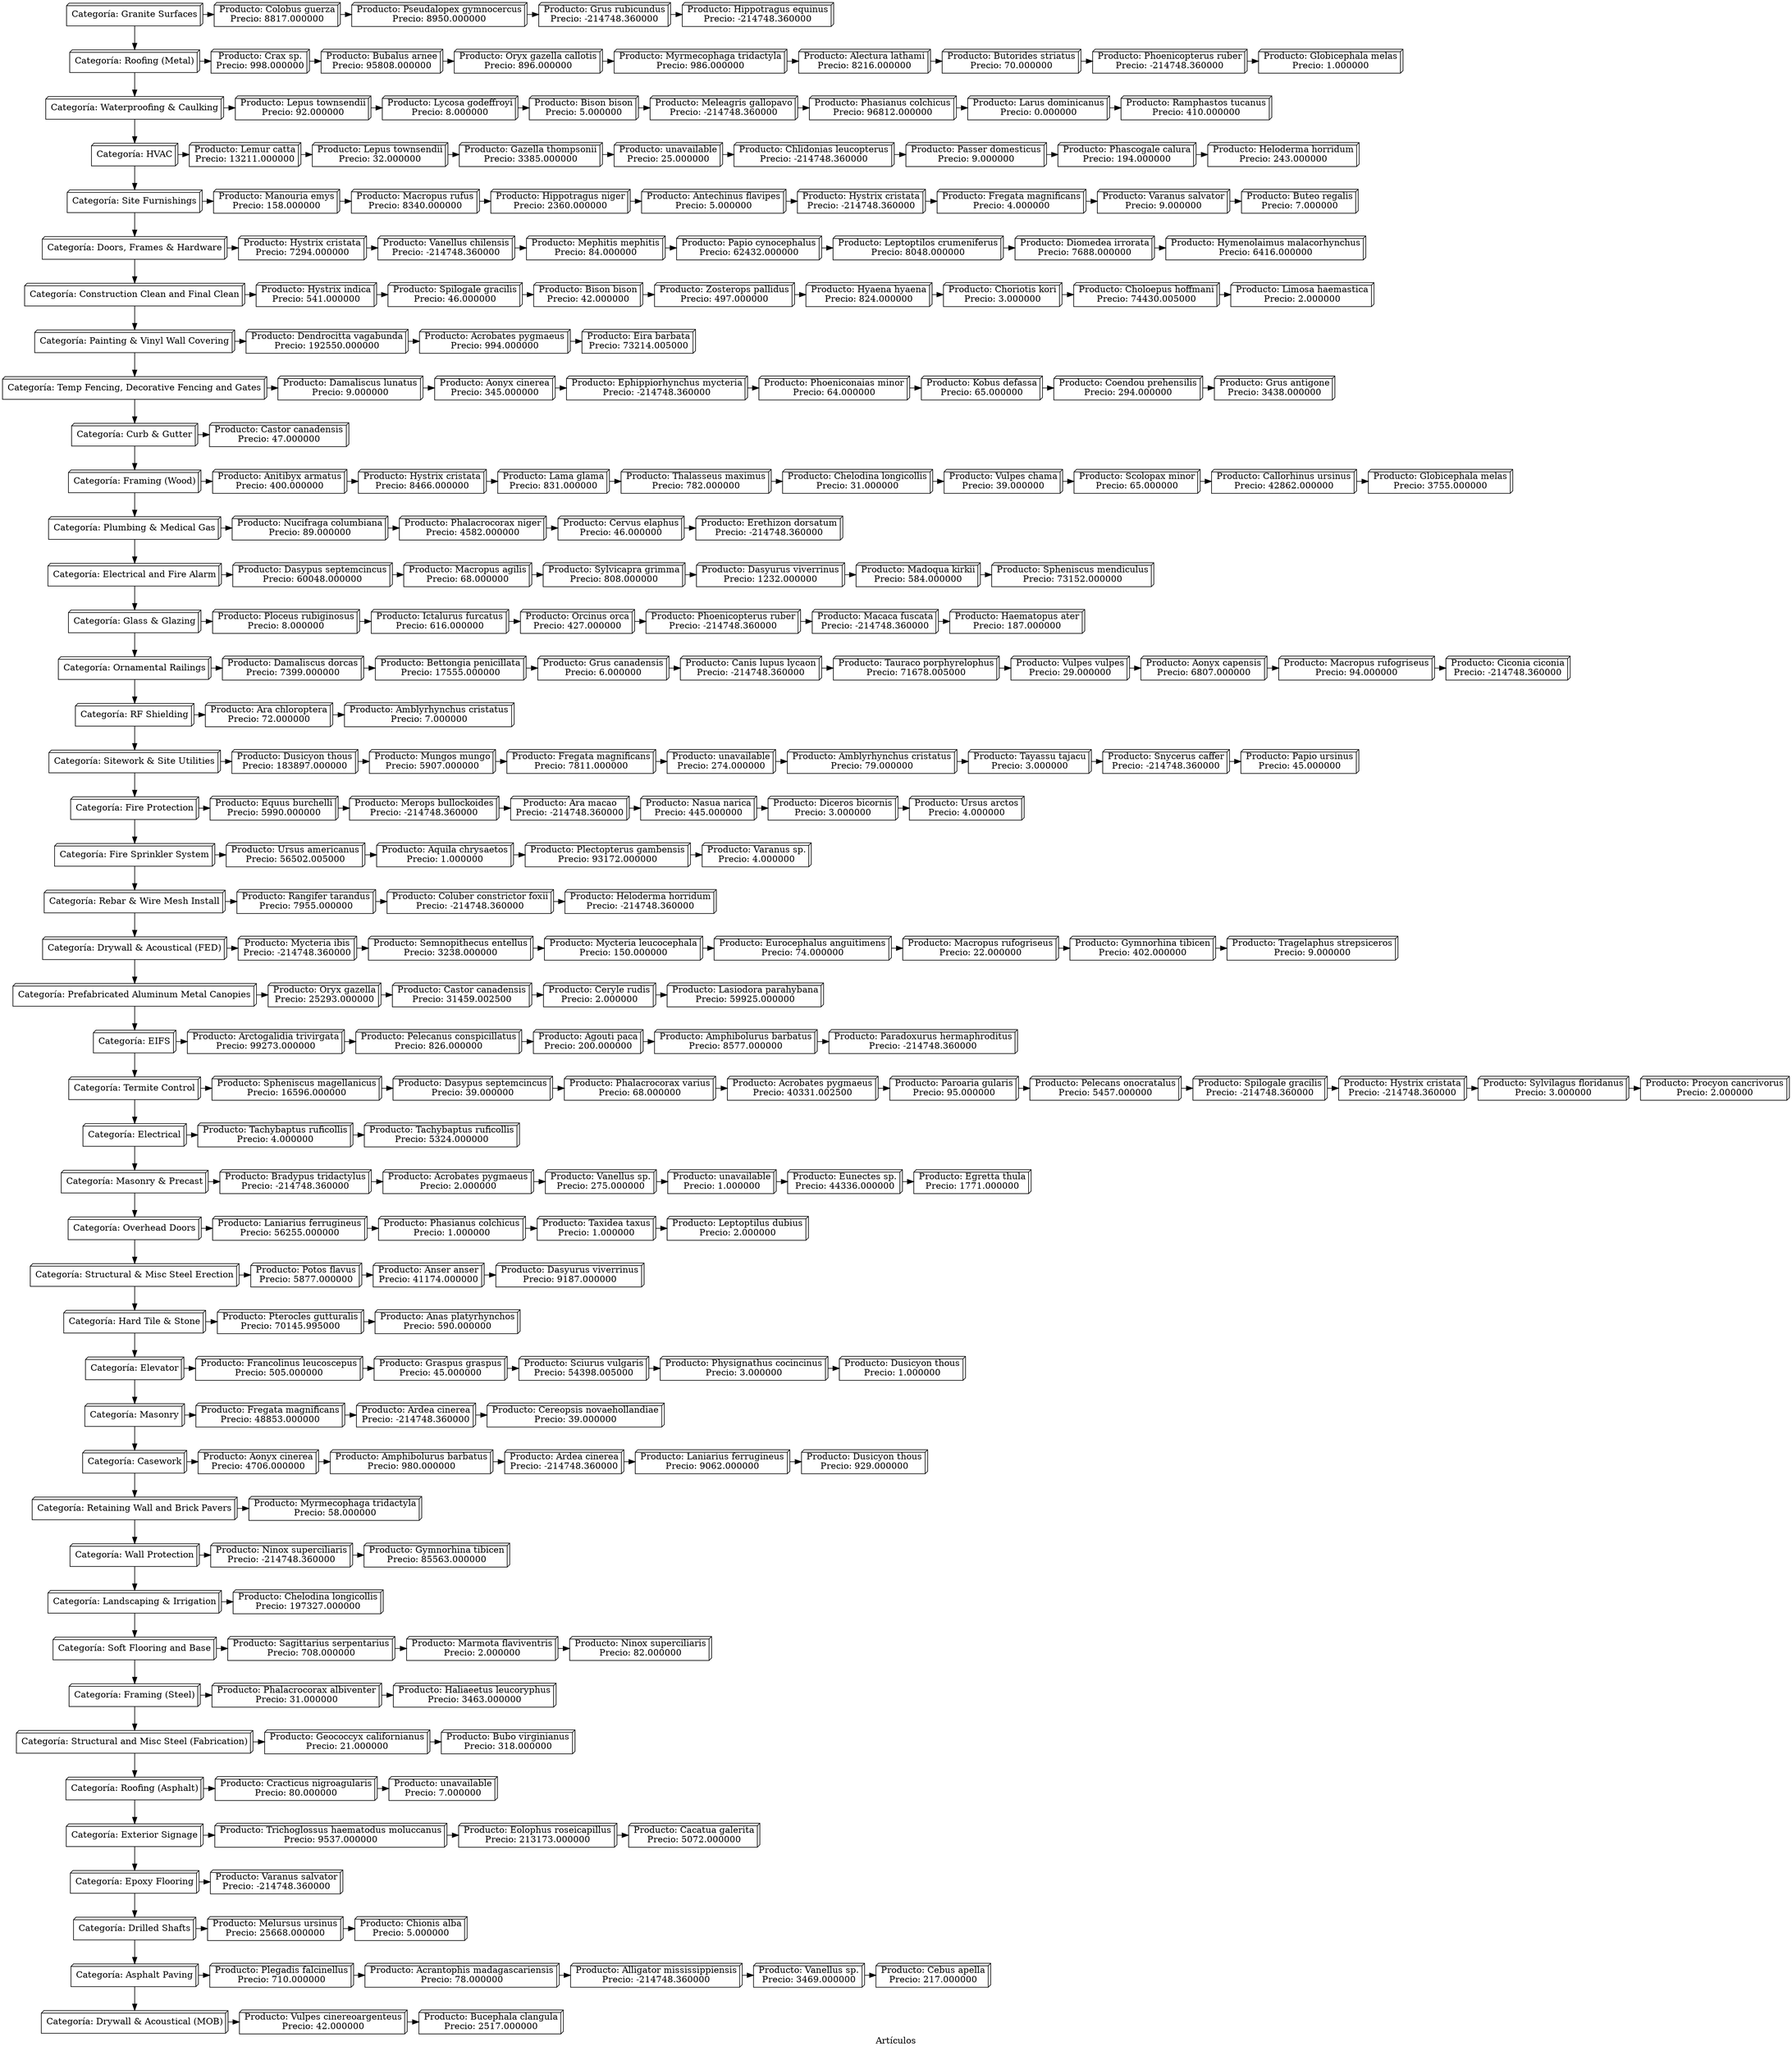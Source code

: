 digraph G{
 node[shape=box3d];
 label="Artículos";node0[label="Categoría: Granite Surfaces" group=1];
node0->node1;
nodo3f0e30e5565b48f6b877a4a27ab14a4f[label="Producto: Colobus guerza
Precio: 8817.000000"];
nodo3a42323430a04b81b510c034bc9dd8af[label="Producto: Pseudalopex gymnocercus
Precio: 8950.000000"];
nodo4dbfb03e4ee34449a765e94f4148d342[label="Producto: Grus rubicundus
Precio: -214748.360000"];
nodo6f51e0a173194fa095b3aecda417f80e[label="Producto: Hippotragus equinus
Precio: -214748.360000"];
node0->nodo3f0e30e5565b48f6b877a4a27ab14a4f;
nodo3f0e30e5565b48f6b877a4a27ab14a4f->nodo3a42323430a04b81b510c034bc9dd8af;
nodo3a42323430a04b81b510c034bc9dd8af->nodo4dbfb03e4ee34449a765e94f4148d342;
nodo4dbfb03e4ee34449a765e94f4148d342->nodo6f51e0a173194fa095b3aecda417f80e;
{rank=same; node0;nodo3f0e30e5565b48f6b877a4a27ab14a4f;nodo3a42323430a04b81b510c034bc9dd8af;nodo4dbfb03e4ee34449a765e94f4148d342;nodo6f51e0a173194fa095b3aecda417f80e;}
node1[label="Categoría: Roofing (Metal)" group=1];
node1->node2;
nodob1f8da3bc87b46bf80a62bcf8af22d35[label="Producto: Crax sp.
Precio: 998.000000"];
nodo2f591fc3c5334d92a67629fd30633510[label="Producto: Bubalus arnee
Precio: 95808.000000"];
nodobf2c0275c57c4c7e8e9e602bd71e7688[label="Producto: Oryx gazella callotis
Precio: 896.000000"];
nodof5b8f739cab74ec3ae300076ac057d2f[label="Producto: Myrmecophaga tridactyla
Precio: 986.000000"];
nodo11e1167f432044699622b846ca01cb91[label="Producto: Alectura lathami
Precio: 8216.000000"];
nodoe4862372a87e417d96eae6dea3426b34[label="Producto: Butorides striatus
Precio: 70.000000"];
nodo61a7d0834c97498ebeb6338ff3b1f96f[label="Producto: Phoenicopterus ruber
Precio: -214748.360000"];
nodo70beffb3f5a6462eb9c8189693a591c2[label="Producto: Globicephala melas
Precio: 1.000000"];
node1->nodob1f8da3bc87b46bf80a62bcf8af22d35;
nodob1f8da3bc87b46bf80a62bcf8af22d35->nodo2f591fc3c5334d92a67629fd30633510;
nodo2f591fc3c5334d92a67629fd30633510->nodobf2c0275c57c4c7e8e9e602bd71e7688;
nodobf2c0275c57c4c7e8e9e602bd71e7688->nodof5b8f739cab74ec3ae300076ac057d2f;
nodof5b8f739cab74ec3ae300076ac057d2f->nodo11e1167f432044699622b846ca01cb91;
nodo11e1167f432044699622b846ca01cb91->nodoe4862372a87e417d96eae6dea3426b34;
nodoe4862372a87e417d96eae6dea3426b34->nodo61a7d0834c97498ebeb6338ff3b1f96f;
nodo61a7d0834c97498ebeb6338ff3b1f96f->nodo70beffb3f5a6462eb9c8189693a591c2;
{rank=same; node1;nodob1f8da3bc87b46bf80a62bcf8af22d35;nodo2f591fc3c5334d92a67629fd30633510;nodobf2c0275c57c4c7e8e9e602bd71e7688;nodof5b8f739cab74ec3ae300076ac057d2f;nodo11e1167f432044699622b846ca01cb91;nodoe4862372a87e417d96eae6dea3426b34;nodo61a7d0834c97498ebeb6338ff3b1f96f;nodo70beffb3f5a6462eb9c8189693a591c2;}
node2[label="Categoría: Waterproofing & Caulking" group=1];
node2->node3;
nodoa989148c65c24a53a09c05dc5288b53d[label="Producto: Lepus townsendii
Precio: 92.000000"];
nodo6ae9461645e2498f8a40e54b678e09ce[label="Producto: Lycosa godeffroyi
Precio: 8.000000"];
nodo9cd4be8b90ac4d1e886d7b98ace99499[label="Producto: Bison bison
Precio: 5.000000"];
nodod7826d8c38f44a23aa23e213252c1ee8[label="Producto: Meleagris gallopavo
Precio: -214748.360000"];
nodob7dd6757c37d45adacb03c1fe95dbd7b[label="Producto: Phasianus colchicus
Precio: 96812.000000"];
nodoa2edb4d1b5c54fa1adf21631cce503c0[label="Producto: Larus dominicanus
Precio: 0.000000"];
nodo787ce7e7800d44cba7d72e5706012422[label="Producto: Ramphastos tucanus
Precio: 410.000000"];
node2->nodoa989148c65c24a53a09c05dc5288b53d;
nodoa989148c65c24a53a09c05dc5288b53d->nodo6ae9461645e2498f8a40e54b678e09ce;
nodo6ae9461645e2498f8a40e54b678e09ce->nodo9cd4be8b90ac4d1e886d7b98ace99499;
nodo9cd4be8b90ac4d1e886d7b98ace99499->nodod7826d8c38f44a23aa23e213252c1ee8;
nodod7826d8c38f44a23aa23e213252c1ee8->nodob7dd6757c37d45adacb03c1fe95dbd7b;
nodob7dd6757c37d45adacb03c1fe95dbd7b->nodoa2edb4d1b5c54fa1adf21631cce503c0;
nodoa2edb4d1b5c54fa1adf21631cce503c0->nodo787ce7e7800d44cba7d72e5706012422;
{rank=same; node2;nodoa989148c65c24a53a09c05dc5288b53d;nodo6ae9461645e2498f8a40e54b678e09ce;nodo9cd4be8b90ac4d1e886d7b98ace99499;nodod7826d8c38f44a23aa23e213252c1ee8;nodob7dd6757c37d45adacb03c1fe95dbd7b;nodoa2edb4d1b5c54fa1adf21631cce503c0;nodo787ce7e7800d44cba7d72e5706012422;}
node3[label="Categoría: HVAC" group=1];
node3->node4;
nodoc3d9d91bda3e4f03aa930fbec920be75[label="Producto: Lemur catta
Precio: 13211.000000"];
nodoff6d2ffd474b4977adb5ed3291448ba6[label="Producto: Lepus townsendii
Precio: 32.000000"];
nodocef2de7da4424b729cd9b0c12990d8ca[label="Producto: Gazella thompsonii
Precio: 3385.000000"];
nodo1f637d52d8c2447a8c700d8f9953e437[label="Producto: unavailable
Precio: 25.000000"];
nodo3b1be1d8774640d6b80b673a9f4cf681[label="Producto: Chlidonias leucopterus
Precio: -214748.360000"];
nodo64a56050da184f4b97f918fcc56814c8[label="Producto: Passer domesticus
Precio: 9.000000"];
nodoe3c2736874e44344a7ae625c3b58cb45[label="Producto: Phascogale calura
Precio: 194.000000"];
nodo78a36512a4054db2a3af3febb986a7fb[label="Producto: Heloderma horridum
Precio: 243.000000"];
node3->nodoc3d9d91bda3e4f03aa930fbec920be75;
nodoc3d9d91bda3e4f03aa930fbec920be75->nodoff6d2ffd474b4977adb5ed3291448ba6;
nodoff6d2ffd474b4977adb5ed3291448ba6->nodocef2de7da4424b729cd9b0c12990d8ca;
nodocef2de7da4424b729cd9b0c12990d8ca->nodo1f637d52d8c2447a8c700d8f9953e437;
nodo1f637d52d8c2447a8c700d8f9953e437->nodo3b1be1d8774640d6b80b673a9f4cf681;
nodo3b1be1d8774640d6b80b673a9f4cf681->nodo64a56050da184f4b97f918fcc56814c8;
nodo64a56050da184f4b97f918fcc56814c8->nodoe3c2736874e44344a7ae625c3b58cb45;
nodoe3c2736874e44344a7ae625c3b58cb45->nodo78a36512a4054db2a3af3febb986a7fb;
{rank=same; node3;nodoc3d9d91bda3e4f03aa930fbec920be75;nodoff6d2ffd474b4977adb5ed3291448ba6;nodocef2de7da4424b729cd9b0c12990d8ca;nodo1f637d52d8c2447a8c700d8f9953e437;nodo3b1be1d8774640d6b80b673a9f4cf681;nodo64a56050da184f4b97f918fcc56814c8;nodoe3c2736874e44344a7ae625c3b58cb45;nodo78a36512a4054db2a3af3febb986a7fb;}
node4[label="Categoría: Site Furnishings" group=1];
node4->node5;
nodoef134d34d90447e281989a6eae0bc759[label="Producto: Manouria emys
Precio: 158.000000"];
nodo2bae79d6905442e396c8135f1e546aab[label="Producto: Macropus rufus
Precio: 8340.000000"];
nodo66b7a8c94e5a4aa4acae597199abb103[label="Producto: Hippotragus niger
Precio: 2360.000000"];
nodo4c3ee4ceb89d4914b9a13fcbb51a0947[label="Producto: Antechinus flavipes
Precio: 5.000000"];
nodob118b3421ee840c6a9b828abc3281eed[label="Producto: Hystrix cristata
Precio: -214748.360000"];
nodoc865221c5d5d4e629efb9aa24a4c7030[label="Producto: Fregata magnificans
Precio: 4.000000"];
nodo403d737610694a38b75cc27eb3013ad4[label="Producto: Varanus salvator
Precio: 9.000000"];
nodo33151b1656904cba97f235f713d8006e[label="Producto: Buteo regalis
Precio: 7.000000"];
node4->nodoef134d34d90447e281989a6eae0bc759;
nodoef134d34d90447e281989a6eae0bc759->nodo2bae79d6905442e396c8135f1e546aab;
nodo2bae79d6905442e396c8135f1e546aab->nodo66b7a8c94e5a4aa4acae597199abb103;
nodo66b7a8c94e5a4aa4acae597199abb103->nodo4c3ee4ceb89d4914b9a13fcbb51a0947;
nodo4c3ee4ceb89d4914b9a13fcbb51a0947->nodob118b3421ee840c6a9b828abc3281eed;
nodob118b3421ee840c6a9b828abc3281eed->nodoc865221c5d5d4e629efb9aa24a4c7030;
nodoc865221c5d5d4e629efb9aa24a4c7030->nodo403d737610694a38b75cc27eb3013ad4;
nodo403d737610694a38b75cc27eb3013ad4->nodo33151b1656904cba97f235f713d8006e;
{rank=same; node4;nodoef134d34d90447e281989a6eae0bc759;nodo2bae79d6905442e396c8135f1e546aab;nodo66b7a8c94e5a4aa4acae597199abb103;nodo4c3ee4ceb89d4914b9a13fcbb51a0947;nodob118b3421ee840c6a9b828abc3281eed;nodoc865221c5d5d4e629efb9aa24a4c7030;nodo403d737610694a38b75cc27eb3013ad4;nodo33151b1656904cba97f235f713d8006e;}
node5[label="Categoría: Doors, Frames & Hardware" group=1];
node5->node6;
nodo730607bb59d54c7a92ec8e25ec213c74[label="Producto: Hystrix cristata
Precio: 7294.000000"];
nodocf31d78fd5024984a2f674ba8391b0e3[label="Producto: Vanellus chilensis
Precio: -214748.360000"];
nodo473b6cf88f4143509c2321f7001bcef2[label="Producto: Mephitis mephitis
Precio: 84.000000"];
nodo27427e2e1aa04506be0050913422c098[label="Producto: Papio cynocephalus
Precio: 62432.000000"];
nodo419262e571ec470699a87406db37ca5c[label="Producto: Leptoptilos crumeniferus
Precio: 8048.000000"];
nodo2d84a3d5f829457d87df8af045022196[label="Producto: Diomedea irrorata
Precio: 7688.000000"];
nodo6da728d23bdb4b1e9ec7ac74e803a4f3[label="Producto: Hymenolaimus malacorhynchus
Precio: 6416.000000"];
node5->nodo730607bb59d54c7a92ec8e25ec213c74;
nodo730607bb59d54c7a92ec8e25ec213c74->nodocf31d78fd5024984a2f674ba8391b0e3;
nodocf31d78fd5024984a2f674ba8391b0e3->nodo473b6cf88f4143509c2321f7001bcef2;
nodo473b6cf88f4143509c2321f7001bcef2->nodo27427e2e1aa04506be0050913422c098;
nodo27427e2e1aa04506be0050913422c098->nodo419262e571ec470699a87406db37ca5c;
nodo419262e571ec470699a87406db37ca5c->nodo2d84a3d5f829457d87df8af045022196;
nodo2d84a3d5f829457d87df8af045022196->nodo6da728d23bdb4b1e9ec7ac74e803a4f3;
{rank=same; node5;nodo730607bb59d54c7a92ec8e25ec213c74;nodocf31d78fd5024984a2f674ba8391b0e3;nodo473b6cf88f4143509c2321f7001bcef2;nodo27427e2e1aa04506be0050913422c098;nodo419262e571ec470699a87406db37ca5c;nodo2d84a3d5f829457d87df8af045022196;nodo6da728d23bdb4b1e9ec7ac74e803a4f3;}
node6[label="Categoría: Construction Clean and Final Clean" group=1];
node6->node7;
nodo9df9fdaafefd4509955d7c236baef73d[label="Producto: Hystrix indica
Precio: 541.000000"];
nodo979ac537b0bc4331bd2485f82cd31fec[label="Producto: Spilogale gracilis
Precio: 46.000000"];
nodo2dc278cd03874f50bfbccd7a800300e9[label="Producto: Bison bison
Precio: 42.000000"];
nodod053a75efb624c29ac05556c85d1e143[label="Producto: Zosterops pallidus
Precio: 497.000000"];
nodoee0a7422de8946539bba1c6785c63abb[label="Producto: Hyaena hyaena
Precio: 824.000000"];
nodod054a0b110fe459688b95785a4665b14[label="Producto: Choriotis kori
Precio: 3.000000"];
nodo0d74c6f18b1449529adfd52506919f31[label="Producto: Choloepus hoffmani
Precio: 74430.005000"];
nodoe40874c762024253977505eb62238c98[label="Producto: Limosa haemastica
Precio: 2.000000"];
node6->nodo9df9fdaafefd4509955d7c236baef73d;
nodo9df9fdaafefd4509955d7c236baef73d->nodo979ac537b0bc4331bd2485f82cd31fec;
nodo979ac537b0bc4331bd2485f82cd31fec->nodo2dc278cd03874f50bfbccd7a800300e9;
nodo2dc278cd03874f50bfbccd7a800300e9->nodod053a75efb624c29ac05556c85d1e143;
nodod053a75efb624c29ac05556c85d1e143->nodoee0a7422de8946539bba1c6785c63abb;
nodoee0a7422de8946539bba1c6785c63abb->nodod054a0b110fe459688b95785a4665b14;
nodod054a0b110fe459688b95785a4665b14->nodo0d74c6f18b1449529adfd52506919f31;
nodo0d74c6f18b1449529adfd52506919f31->nodoe40874c762024253977505eb62238c98;
{rank=same; node6;nodo9df9fdaafefd4509955d7c236baef73d;nodo979ac537b0bc4331bd2485f82cd31fec;nodo2dc278cd03874f50bfbccd7a800300e9;nodod053a75efb624c29ac05556c85d1e143;nodoee0a7422de8946539bba1c6785c63abb;nodod054a0b110fe459688b95785a4665b14;nodo0d74c6f18b1449529adfd52506919f31;nodoe40874c762024253977505eb62238c98;}
node7[label="Categoría: Painting & Vinyl Wall Covering" group=1];
node7->node8;
nodoe520db96bd7d4f25b1eddc27e50beb93[label="Producto: Dendrocitta vagabunda
Precio: 192550.000000"];
nodoc8a8d9b2b7e646898ea7440a59145700[label="Producto: Acrobates pygmaeus
Precio: 994.000000"];
nodo23e4c62c199e48e9bfa2508701d1af8e[label="Producto: Eira barbata
Precio: 73214.005000"];
node7->nodoe520db96bd7d4f25b1eddc27e50beb93;
nodoe520db96bd7d4f25b1eddc27e50beb93->nodoc8a8d9b2b7e646898ea7440a59145700;
nodoc8a8d9b2b7e646898ea7440a59145700->nodo23e4c62c199e48e9bfa2508701d1af8e;
{rank=same; node7;nodoe520db96bd7d4f25b1eddc27e50beb93;nodoc8a8d9b2b7e646898ea7440a59145700;nodo23e4c62c199e48e9bfa2508701d1af8e;}
node8[label="Categoría: Temp Fencing, Decorative Fencing and Gates" group=1];
node8->node9;
nodof00578455f5c4657895f9d399b51199a[label="Producto: Damaliscus lunatus
Precio: 9.000000"];
nodo963880a2eadc44c1b3fb805583f2210c[label="Producto: Aonyx cinerea
Precio: 345.000000"];
nodo21a6d2d449574071aaa1150d99a287ab[label="Producto: Ephippiorhynchus mycteria
Precio: -214748.360000"];
nodo2de92714ec5b43abad9361e7c5feb7f0[label="Producto: Phoeniconaias minor
Precio: 64.000000"];
nodo403523fe52814618814ba149971e54c1[label="Producto: Kobus defassa
Precio: 65.000000"];
nodobc633d796e104fa58e41ea2d75874ba0[label="Producto: Coendou prehensilis
Precio: 294.000000"];
nodoffcf007be7464a5ab4066d1cc99233b2[label="Producto: Grus antigone
Precio: 3438.000000"];
node8->nodof00578455f5c4657895f9d399b51199a;
nodof00578455f5c4657895f9d399b51199a->nodo963880a2eadc44c1b3fb805583f2210c;
nodo963880a2eadc44c1b3fb805583f2210c->nodo21a6d2d449574071aaa1150d99a287ab;
nodo21a6d2d449574071aaa1150d99a287ab->nodo2de92714ec5b43abad9361e7c5feb7f0;
nodo2de92714ec5b43abad9361e7c5feb7f0->nodo403523fe52814618814ba149971e54c1;
nodo403523fe52814618814ba149971e54c1->nodobc633d796e104fa58e41ea2d75874ba0;
nodobc633d796e104fa58e41ea2d75874ba0->nodoffcf007be7464a5ab4066d1cc99233b2;
{rank=same; node8;nodof00578455f5c4657895f9d399b51199a;nodo963880a2eadc44c1b3fb805583f2210c;nodo21a6d2d449574071aaa1150d99a287ab;nodo2de92714ec5b43abad9361e7c5feb7f0;nodo403523fe52814618814ba149971e54c1;nodobc633d796e104fa58e41ea2d75874ba0;nodoffcf007be7464a5ab4066d1cc99233b2;}
node9[label="Categoría: Curb & Gutter" group=1];
node9->node10;
nodo6dff5ddb5b4e4f5fbe1d17e594bfddf0[label="Producto: Castor canadensis
Precio: 47.000000"];
node9->nodo6dff5ddb5b4e4f5fbe1d17e594bfddf0;
{rank=same; node9;nodo6dff5ddb5b4e4f5fbe1d17e594bfddf0;}
node10[label="Categoría: Framing (Wood)" group=1];
node10->node11;
nodo5e0a1a6f34854d16a2ad96e63056ba3c[label="Producto: Anitibyx armatus
Precio: 400.000000"];
nodoeac9dc942aad458d813fe8e3b7b8cf98[label="Producto: Hystrix cristata
Precio: 8466.000000"];
nodo162ff91d60ec45d8abd86800672aeecf[label="Producto: Lama glama
Precio: 831.000000"];
nodof6fd1f531046420381b2630ad499e672[label="Producto: Thalasseus maximus
Precio: 782.000000"];
nodof382cbc56fee48458ef8714dcaa12110[label="Producto: Chelodina longicollis
Precio: 31.000000"];
nodo67ca2e58f2814878884b4ed1724fbc63[label="Producto: Vulpes chama
Precio: 39.000000"];
nodod888023cacc34d42925c1d3f16fe5dab[label="Producto: Scolopax minor
Precio: 65.000000"];
nodo89df9f31cad74fc495f40b1aad5eca37[label="Producto: Callorhinus ursinus
Precio: 42862.000000"];
nodo2197bd57e015474d89c56a8846f40c13[label="Producto: Globicephala melas
Precio: 3755.000000"];
node10->nodo5e0a1a6f34854d16a2ad96e63056ba3c;
nodo5e0a1a6f34854d16a2ad96e63056ba3c->nodoeac9dc942aad458d813fe8e3b7b8cf98;
nodoeac9dc942aad458d813fe8e3b7b8cf98->nodo162ff91d60ec45d8abd86800672aeecf;
nodo162ff91d60ec45d8abd86800672aeecf->nodof6fd1f531046420381b2630ad499e672;
nodof6fd1f531046420381b2630ad499e672->nodof382cbc56fee48458ef8714dcaa12110;
nodof382cbc56fee48458ef8714dcaa12110->nodo67ca2e58f2814878884b4ed1724fbc63;
nodo67ca2e58f2814878884b4ed1724fbc63->nodod888023cacc34d42925c1d3f16fe5dab;
nodod888023cacc34d42925c1d3f16fe5dab->nodo89df9f31cad74fc495f40b1aad5eca37;
nodo89df9f31cad74fc495f40b1aad5eca37->nodo2197bd57e015474d89c56a8846f40c13;
{rank=same; node10;nodo5e0a1a6f34854d16a2ad96e63056ba3c;nodoeac9dc942aad458d813fe8e3b7b8cf98;nodo162ff91d60ec45d8abd86800672aeecf;nodof6fd1f531046420381b2630ad499e672;nodof382cbc56fee48458ef8714dcaa12110;nodo67ca2e58f2814878884b4ed1724fbc63;nodod888023cacc34d42925c1d3f16fe5dab;nodo89df9f31cad74fc495f40b1aad5eca37;nodo2197bd57e015474d89c56a8846f40c13;}
node11[label="Categoría: Plumbing & Medical Gas" group=1];
node11->node12;
nodoa791da26c6a44e3e812432bcee05b471[label="Producto: Nucifraga columbiana
Precio: 89.000000"];
nodo399d1405a5e84790a98d6d21f896200d[label="Producto: Phalacrocorax niger
Precio: 4582.000000"];
nodoc766d121a4cd479c93fbe670f3145198[label="Producto: Cervus elaphus
Precio: 46.000000"];
nodod61af2c1d1e242409a2102cd4be5dad8[label="Producto: Erethizon dorsatum
Precio: -214748.360000"];
node11->nodoa791da26c6a44e3e812432bcee05b471;
nodoa791da26c6a44e3e812432bcee05b471->nodo399d1405a5e84790a98d6d21f896200d;
nodo399d1405a5e84790a98d6d21f896200d->nodoc766d121a4cd479c93fbe670f3145198;
nodoc766d121a4cd479c93fbe670f3145198->nodod61af2c1d1e242409a2102cd4be5dad8;
{rank=same; node11;nodoa791da26c6a44e3e812432bcee05b471;nodo399d1405a5e84790a98d6d21f896200d;nodoc766d121a4cd479c93fbe670f3145198;nodod61af2c1d1e242409a2102cd4be5dad8;}
node12[label="Categoría: Electrical and Fire Alarm" group=1];
node12->node13;
nodod447b818541b4d1d9d8cb2dc586152de[label="Producto: Dasypus septemcincus
Precio: 60048.000000"];
nodo58708039ce934360b4a6e06f4b84bcf1[label="Producto: Macropus agilis
Precio: 68.000000"];
nodoe2d53f0d18d34cd18a002bb931e03d00[label="Producto: Sylvicapra grimma
Precio: 808.000000"];
nodoe29a1bb5efcb4df48e27ef2e54d093d1[label="Producto: Dasyurus viverrinus
Precio: 1232.000000"];
nodof7a49b4b8a4740af8fd298c12c753113[label="Producto: Madoqua kirkii
Precio: 584.000000"];
nodoc62cca77dd114f0d80665c088d19b1af[label="Producto: Spheniscus mendiculus
Precio: 73152.000000"];
node12->nodod447b818541b4d1d9d8cb2dc586152de;
nodod447b818541b4d1d9d8cb2dc586152de->nodo58708039ce934360b4a6e06f4b84bcf1;
nodo58708039ce934360b4a6e06f4b84bcf1->nodoe2d53f0d18d34cd18a002bb931e03d00;
nodoe2d53f0d18d34cd18a002bb931e03d00->nodoe29a1bb5efcb4df48e27ef2e54d093d1;
nodoe29a1bb5efcb4df48e27ef2e54d093d1->nodof7a49b4b8a4740af8fd298c12c753113;
nodof7a49b4b8a4740af8fd298c12c753113->nodoc62cca77dd114f0d80665c088d19b1af;
{rank=same; node12;nodod447b818541b4d1d9d8cb2dc586152de;nodo58708039ce934360b4a6e06f4b84bcf1;nodoe2d53f0d18d34cd18a002bb931e03d00;nodoe29a1bb5efcb4df48e27ef2e54d093d1;nodof7a49b4b8a4740af8fd298c12c753113;nodoc62cca77dd114f0d80665c088d19b1af;}
node13[label="Categoría: Glass & Glazing" group=1];
node13->node14;
nodo112a020347d34fa1a39ebc05fe88d313[label="Producto: Ploceus rubiginosus
Precio: 8.000000"];
nodo600a2e129f91485bac7547667e44ae34[label="Producto: Ictalurus furcatus
Precio: 616.000000"];
nodoa333c630b0a44e9d969d851226035ab4[label="Producto: Orcinus orca
Precio: 427.000000"];
nodo0b97315886304dcfbbb2685cbc3a3b18[label="Producto: Phoenicopterus ruber
Precio: -214748.360000"];
nodo2178d463bc874fad9f7eab66fb9d6a98[label="Producto: Macaca fuscata
Precio: -214748.360000"];
nodo44bf3ed3096b475ebb5e333d84663eca[label="Producto: Haematopus ater
Precio: 187.000000"];
node13->nodo112a020347d34fa1a39ebc05fe88d313;
nodo112a020347d34fa1a39ebc05fe88d313->nodo600a2e129f91485bac7547667e44ae34;
nodo600a2e129f91485bac7547667e44ae34->nodoa333c630b0a44e9d969d851226035ab4;
nodoa333c630b0a44e9d969d851226035ab4->nodo0b97315886304dcfbbb2685cbc3a3b18;
nodo0b97315886304dcfbbb2685cbc3a3b18->nodo2178d463bc874fad9f7eab66fb9d6a98;
nodo2178d463bc874fad9f7eab66fb9d6a98->nodo44bf3ed3096b475ebb5e333d84663eca;
{rank=same; node13;nodo112a020347d34fa1a39ebc05fe88d313;nodo600a2e129f91485bac7547667e44ae34;nodoa333c630b0a44e9d969d851226035ab4;nodo0b97315886304dcfbbb2685cbc3a3b18;nodo2178d463bc874fad9f7eab66fb9d6a98;nodo44bf3ed3096b475ebb5e333d84663eca;}
node14[label="Categoría: Ornamental Railings" group=1];
node14->node15;
nodo4febb8a19e0f4632bbc1d6046f1a7ad8[label="Producto: Damaliscus dorcas
Precio: 7399.000000"];
nodoc3efbf8e55bd4346b13fa0b2cdea77d9[label="Producto: Bettongia penicillata
Precio: 17555.000000"];
nodoeb33a1e138c2459bb0a467514f80d328[label="Producto: Grus canadensis
Precio: 6.000000"];
nodo816b09adc5454d54a2d3199a6095fde2[label="Producto: Canis lupus lycaon
Precio: -214748.360000"];
nodo915fba049bed46ae87a73149393325db[label="Producto: Tauraco porphyrelophus
Precio: 71678.005000"];
nodo32f48b0967314fa5afae006b456a7318[label="Producto: Vulpes vulpes
Precio: 29.000000"];
nodo4694817f90cb4a8189bd235085bc1159[label="Producto: Aonyx capensis
Precio: 6807.000000"];
nodo033b62b5ece54c7dbbfc7e6fa3f3cbe2[label="Producto: Macropus rufogriseus
Precio: 94.000000"];
nodo0a217681b32540cca08addc61b9ab5ba[label="Producto: Ciconia ciconia
Precio: -214748.360000"];
node14->nodo4febb8a19e0f4632bbc1d6046f1a7ad8;
nodo4febb8a19e0f4632bbc1d6046f1a7ad8->nodoc3efbf8e55bd4346b13fa0b2cdea77d9;
nodoc3efbf8e55bd4346b13fa0b2cdea77d9->nodoeb33a1e138c2459bb0a467514f80d328;
nodoeb33a1e138c2459bb0a467514f80d328->nodo816b09adc5454d54a2d3199a6095fde2;
nodo816b09adc5454d54a2d3199a6095fde2->nodo915fba049bed46ae87a73149393325db;
nodo915fba049bed46ae87a73149393325db->nodo32f48b0967314fa5afae006b456a7318;
nodo32f48b0967314fa5afae006b456a7318->nodo4694817f90cb4a8189bd235085bc1159;
nodo4694817f90cb4a8189bd235085bc1159->nodo033b62b5ece54c7dbbfc7e6fa3f3cbe2;
nodo033b62b5ece54c7dbbfc7e6fa3f3cbe2->nodo0a217681b32540cca08addc61b9ab5ba;
{rank=same; node14;nodo4febb8a19e0f4632bbc1d6046f1a7ad8;nodoc3efbf8e55bd4346b13fa0b2cdea77d9;nodoeb33a1e138c2459bb0a467514f80d328;nodo816b09adc5454d54a2d3199a6095fde2;nodo915fba049bed46ae87a73149393325db;nodo32f48b0967314fa5afae006b456a7318;nodo4694817f90cb4a8189bd235085bc1159;nodo033b62b5ece54c7dbbfc7e6fa3f3cbe2;nodo0a217681b32540cca08addc61b9ab5ba;}
node15[label="Categoría: RF Shielding" group=1];
node15->node16;
nodoc47438c42bfb4032aeeefd7280c9f114[label="Producto: Ara chloroptera
Precio: 72.000000"];
nodo154d9f6c34834edeb0f3eea545d02a7c[label="Producto: Amblyrhynchus cristatus
Precio: 7.000000"];
node15->nodoc47438c42bfb4032aeeefd7280c9f114;
nodoc47438c42bfb4032aeeefd7280c9f114->nodo154d9f6c34834edeb0f3eea545d02a7c;
{rank=same; node15;nodoc47438c42bfb4032aeeefd7280c9f114;nodo154d9f6c34834edeb0f3eea545d02a7c;}
node16[label="Categoría: Sitework & Site Utilities" group=1];
node16->node17;
nodod9c075de23ee45ea9485e5906957b3f9[label="Producto: Dusicyon thous
Precio: 183897.000000"];
nododbc381471cef4536a0b60b82d8db2eb4[label="Producto: Mungos mungo
Precio: 5907.000000"];
nodo605b2771bfd042f9a9b93c0fe86873fe[label="Producto: Fregata magnificans
Precio: 7811.000000"];
nodo40d875bf950b48d989f0e4280cb083ea[label="Producto: unavailable
Precio: 274.000000"];
nodod75b38678035429a847cfa657b31f414[label="Producto: Amblyrhynchus cristatus
Precio: 79.000000"];
nodoe1b3f16e82bc4a6f8ac0c3d332bb1b16[label="Producto: Tayassu tajacu
Precio: 3.000000"];
nodo9d4d639e31a140d9a2da0e72a502a113[label="Producto: Snycerus caffer
Precio: -214748.360000"];
nodobbe5bdf8f6c04ae3bc0ecb31550a2800[label="Producto: Papio ursinus
Precio: 45.000000"];
node16->nodod9c075de23ee45ea9485e5906957b3f9;
nodod9c075de23ee45ea9485e5906957b3f9->nododbc381471cef4536a0b60b82d8db2eb4;
nododbc381471cef4536a0b60b82d8db2eb4->nodo605b2771bfd042f9a9b93c0fe86873fe;
nodo605b2771bfd042f9a9b93c0fe86873fe->nodo40d875bf950b48d989f0e4280cb083ea;
nodo40d875bf950b48d989f0e4280cb083ea->nodod75b38678035429a847cfa657b31f414;
nodod75b38678035429a847cfa657b31f414->nodoe1b3f16e82bc4a6f8ac0c3d332bb1b16;
nodoe1b3f16e82bc4a6f8ac0c3d332bb1b16->nodo9d4d639e31a140d9a2da0e72a502a113;
nodo9d4d639e31a140d9a2da0e72a502a113->nodobbe5bdf8f6c04ae3bc0ecb31550a2800;
{rank=same; node16;nodod9c075de23ee45ea9485e5906957b3f9;nododbc381471cef4536a0b60b82d8db2eb4;nodo605b2771bfd042f9a9b93c0fe86873fe;nodo40d875bf950b48d989f0e4280cb083ea;nodod75b38678035429a847cfa657b31f414;nodoe1b3f16e82bc4a6f8ac0c3d332bb1b16;nodo9d4d639e31a140d9a2da0e72a502a113;nodobbe5bdf8f6c04ae3bc0ecb31550a2800;}
node17[label="Categoría: Fire Protection" group=1];
node17->node18;
nodof85d2b10df3b46d2aa7cf661c1d5e63f[label="Producto: Equus burchelli
Precio: 5990.000000"];
nodoafc0e7c3eadb49fdbed28857545e66e5[label="Producto: Merops bullockoides
Precio: -214748.360000"];
nodoec5f1b24072542819b2c001d60f8b296[label="Producto: Ara macao
Precio: -214748.360000"];
nodo506368c8648546aa8bd4c99871957510[label="Producto: Nasua narica
Precio: 445.000000"];
nodo24613bf79c9c4741bd2703a1cdc589c1[label="Producto: Diceros bicornis
Precio: 3.000000"];
nodoc5350470932d4ceba4d8593743e7fc3a[label="Producto: Ursus arctos
Precio: 4.000000"];
node17->nodof85d2b10df3b46d2aa7cf661c1d5e63f;
nodof85d2b10df3b46d2aa7cf661c1d5e63f->nodoafc0e7c3eadb49fdbed28857545e66e5;
nodoafc0e7c3eadb49fdbed28857545e66e5->nodoec5f1b24072542819b2c001d60f8b296;
nodoec5f1b24072542819b2c001d60f8b296->nodo506368c8648546aa8bd4c99871957510;
nodo506368c8648546aa8bd4c99871957510->nodo24613bf79c9c4741bd2703a1cdc589c1;
nodo24613bf79c9c4741bd2703a1cdc589c1->nodoc5350470932d4ceba4d8593743e7fc3a;
{rank=same; node17;nodof85d2b10df3b46d2aa7cf661c1d5e63f;nodoafc0e7c3eadb49fdbed28857545e66e5;nodoec5f1b24072542819b2c001d60f8b296;nodo506368c8648546aa8bd4c99871957510;nodo24613bf79c9c4741bd2703a1cdc589c1;nodoc5350470932d4ceba4d8593743e7fc3a;}
node18[label="Categoría: Fire Sprinkler System" group=1];
node18->node19;
nodo7823652bc881443981da314cfc6555c5[label="Producto: Ursus americanus
Precio: 56502.005000"];
nodo1ee1fc707ed84fe78f6f032d4bf1a064[label="Producto: Aquila chrysaetos
Precio: 1.000000"];
nodo01532a9762d14130bd9ad58f7d6c7b21[label="Producto: Plectopterus gambensis
Precio: 93172.000000"];
nodo9f4821c6bb7e4a07a16aba962797171b[label="Producto: Varanus sp.
Precio: 4.000000"];
node18->nodo7823652bc881443981da314cfc6555c5;
nodo7823652bc881443981da314cfc6555c5->nodo1ee1fc707ed84fe78f6f032d4bf1a064;
nodo1ee1fc707ed84fe78f6f032d4bf1a064->nodo01532a9762d14130bd9ad58f7d6c7b21;
nodo01532a9762d14130bd9ad58f7d6c7b21->nodo9f4821c6bb7e4a07a16aba962797171b;
{rank=same; node18;nodo7823652bc881443981da314cfc6555c5;nodo1ee1fc707ed84fe78f6f032d4bf1a064;nodo01532a9762d14130bd9ad58f7d6c7b21;nodo9f4821c6bb7e4a07a16aba962797171b;}
node19[label="Categoría: Rebar & Wire Mesh Install" group=1];
node19->node20;
nodo53641a6afc6b46339fd4c9c435e7f371[label="Producto: Rangifer tarandus
Precio: 7955.000000"];
nodo0479d037a01445d8a9193c0107454426[label="Producto: Coluber constrictor foxii
Precio: -214748.360000"];
nodo6cdb762fef264714b67de3f560b86f60[label="Producto: Heloderma horridum
Precio: -214748.360000"];
node19->nodo53641a6afc6b46339fd4c9c435e7f371;
nodo53641a6afc6b46339fd4c9c435e7f371->nodo0479d037a01445d8a9193c0107454426;
nodo0479d037a01445d8a9193c0107454426->nodo6cdb762fef264714b67de3f560b86f60;
{rank=same; node19;nodo53641a6afc6b46339fd4c9c435e7f371;nodo0479d037a01445d8a9193c0107454426;nodo6cdb762fef264714b67de3f560b86f60;}
node20[label="Categoría: Drywall & Acoustical (FED)" group=1];
node20->node21;
nodoe0338c45932441be8e13b67de5de346c[label="Producto: Mycteria ibis
Precio: -214748.360000"];
nodod8d1f35ae99e431088425598f41bcf7e[label="Producto: Semnopithecus entellus
Precio: 3238.000000"];
nodo9a5465aa1cbb436bb56cedc0fbdaa476[label="Producto: Mycteria leucocephala
Precio: 150.000000"];
nodo210416b0e39842a89ee16de775910326[label="Producto: Eurocephalus anguitimens
Precio: 74.000000"];
nodob8a4ecedbe4247c4aa7c2e8bd1fb6e16[label="Producto: Macropus rufogriseus
Precio: 22.000000"];
nodo2639b8c70bc74512940a178b6bd019a7[label="Producto: Gymnorhina tibicen
Precio: 402.000000"];
nodo5e2714fe71f04aa3a8ba6fb5cd617174[label="Producto: Tragelaphus strepsiceros
Precio: 9.000000"];
node20->nodoe0338c45932441be8e13b67de5de346c;
nodoe0338c45932441be8e13b67de5de346c->nodod8d1f35ae99e431088425598f41bcf7e;
nodod8d1f35ae99e431088425598f41bcf7e->nodo9a5465aa1cbb436bb56cedc0fbdaa476;
nodo9a5465aa1cbb436bb56cedc0fbdaa476->nodo210416b0e39842a89ee16de775910326;
nodo210416b0e39842a89ee16de775910326->nodob8a4ecedbe4247c4aa7c2e8bd1fb6e16;
nodob8a4ecedbe4247c4aa7c2e8bd1fb6e16->nodo2639b8c70bc74512940a178b6bd019a7;
nodo2639b8c70bc74512940a178b6bd019a7->nodo5e2714fe71f04aa3a8ba6fb5cd617174;
{rank=same; node20;nodoe0338c45932441be8e13b67de5de346c;nodod8d1f35ae99e431088425598f41bcf7e;nodo9a5465aa1cbb436bb56cedc0fbdaa476;nodo210416b0e39842a89ee16de775910326;nodob8a4ecedbe4247c4aa7c2e8bd1fb6e16;nodo2639b8c70bc74512940a178b6bd019a7;nodo5e2714fe71f04aa3a8ba6fb5cd617174;}
node21[label="Categoría: Prefabricated Aluminum Metal Canopies" group=1];
node21->node22;
nodob961f83e80374ee7b0722eb881dba48b[label="Producto: Oryx gazella
Precio: 25293.000000"];
nodof148cd5f1a6a426a8229feaeced21111[label="Producto: Castor canadensis
Precio: 31459.002500"];
nodoaa908592b0264ac3abba80e0d2cde760[label="Producto: Ceryle rudis
Precio: 2.000000"];
nodo11ce0557a4b7420bb3d026fffa4d8a0d[label="Producto: Lasiodora parahybana
Precio: 59925.000000"];
node21->nodob961f83e80374ee7b0722eb881dba48b;
nodob961f83e80374ee7b0722eb881dba48b->nodof148cd5f1a6a426a8229feaeced21111;
nodof148cd5f1a6a426a8229feaeced21111->nodoaa908592b0264ac3abba80e0d2cde760;
nodoaa908592b0264ac3abba80e0d2cde760->nodo11ce0557a4b7420bb3d026fffa4d8a0d;
{rank=same; node21;nodob961f83e80374ee7b0722eb881dba48b;nodof148cd5f1a6a426a8229feaeced21111;nodoaa908592b0264ac3abba80e0d2cde760;nodo11ce0557a4b7420bb3d026fffa4d8a0d;}
node22[label="Categoría: EIFS" group=1];
node22->node23;
nodo72a2bd6732ca46d99dbaba2b1813b6be[label="Producto: Arctogalidia trivirgata
Precio: 99273.000000"];
nodo0a229f16fd7348f18a6867df013b28fd[label="Producto: Pelecanus conspicillatus
Precio: 826.000000"];
nodo2322a2ba59e34b44a7176d8270245283[label="Producto: Agouti paca
Precio: 200.000000"];
nodo4036fef8b09f44b188ce5f73f7dbaaf7[label="Producto: Amphibolurus barbatus
Precio: 8577.000000"];
nodo8e7917a916264b69a90061ba62e9f34c[label="Producto: Paradoxurus hermaphroditus
Precio: -214748.360000"];
node22->nodo72a2bd6732ca46d99dbaba2b1813b6be;
nodo72a2bd6732ca46d99dbaba2b1813b6be->nodo0a229f16fd7348f18a6867df013b28fd;
nodo0a229f16fd7348f18a6867df013b28fd->nodo2322a2ba59e34b44a7176d8270245283;
nodo2322a2ba59e34b44a7176d8270245283->nodo4036fef8b09f44b188ce5f73f7dbaaf7;
nodo4036fef8b09f44b188ce5f73f7dbaaf7->nodo8e7917a916264b69a90061ba62e9f34c;
{rank=same; node22;nodo72a2bd6732ca46d99dbaba2b1813b6be;nodo0a229f16fd7348f18a6867df013b28fd;nodo2322a2ba59e34b44a7176d8270245283;nodo4036fef8b09f44b188ce5f73f7dbaaf7;nodo8e7917a916264b69a90061ba62e9f34c;}
node23[label="Categoría: Termite Control" group=1];
node23->node24;
nodo24435dae858544f28d41bffc3a7780c5[label="Producto: Spheniscus magellanicus
Precio: 16596.000000"];
nodo1d41304da23e4d04bcaa0fc7a5f137cd[label="Producto: Dasypus septemcincus
Precio: 39.000000"];
nodob9db52bd8fa846549da8751154350db8[label="Producto: Phalacrocorax varius
Precio: 68.000000"];
nodof8ee5adfe5594e03bb7fbfca526565de[label="Producto: Acrobates pygmaeus
Precio: 40331.002500"];
nodo3af6b1d554c24b45b0ddc15308dcbfce[label="Producto: Paroaria gularis
Precio: 95.000000"];
nodo4382bc4457bb492f8437eb0556b89acd[label="Producto: Pelecans onocratalus
Precio: 5457.000000"];
nododf30f1bc28b046eca905a9fd9718389b[label="Producto: Spilogale gracilis
Precio: -214748.360000"];
nododd49f62d3c7847c6ba748d8817dacb19[label="Producto: Hystrix cristata
Precio: -214748.360000"];
nodoae3fddbf836949f9868428e7194eaa2a[label="Producto: Sylvilagus floridanus
Precio: 3.000000"];
nodofa354903c0274b658fae9e9bb88e4763[label="Producto: Procyon cancrivorus
Precio: 2.000000"];
node23->nodo24435dae858544f28d41bffc3a7780c5;
nodo24435dae858544f28d41bffc3a7780c5->nodo1d41304da23e4d04bcaa0fc7a5f137cd;
nodo1d41304da23e4d04bcaa0fc7a5f137cd->nodob9db52bd8fa846549da8751154350db8;
nodob9db52bd8fa846549da8751154350db8->nodof8ee5adfe5594e03bb7fbfca526565de;
nodof8ee5adfe5594e03bb7fbfca526565de->nodo3af6b1d554c24b45b0ddc15308dcbfce;
nodo3af6b1d554c24b45b0ddc15308dcbfce->nodo4382bc4457bb492f8437eb0556b89acd;
nodo4382bc4457bb492f8437eb0556b89acd->nododf30f1bc28b046eca905a9fd9718389b;
nododf30f1bc28b046eca905a9fd9718389b->nododd49f62d3c7847c6ba748d8817dacb19;
nododd49f62d3c7847c6ba748d8817dacb19->nodoae3fddbf836949f9868428e7194eaa2a;
nodoae3fddbf836949f9868428e7194eaa2a->nodofa354903c0274b658fae9e9bb88e4763;
{rank=same; node23;nodo24435dae858544f28d41bffc3a7780c5;nodo1d41304da23e4d04bcaa0fc7a5f137cd;nodob9db52bd8fa846549da8751154350db8;nodof8ee5adfe5594e03bb7fbfca526565de;nodo3af6b1d554c24b45b0ddc15308dcbfce;nodo4382bc4457bb492f8437eb0556b89acd;nododf30f1bc28b046eca905a9fd9718389b;nododd49f62d3c7847c6ba748d8817dacb19;nodoae3fddbf836949f9868428e7194eaa2a;nodofa354903c0274b658fae9e9bb88e4763;}
node24[label="Categoría: Electrical" group=1];
node24->node25;
nodo0e5364bb090142e99bf2bbb48771bb1c[label="Producto: Tachybaptus ruficollis
Precio: 4.000000"];
nodo9d62e99e408945c5ab174d6498b1f176[label="Producto: Tachybaptus ruficollis
Precio: 5324.000000"];
node24->nodo0e5364bb090142e99bf2bbb48771bb1c;
nodo0e5364bb090142e99bf2bbb48771bb1c->nodo9d62e99e408945c5ab174d6498b1f176;
{rank=same; node24;nodo0e5364bb090142e99bf2bbb48771bb1c;nodo9d62e99e408945c5ab174d6498b1f176;}
node25[label="Categoría: Masonry & Precast" group=1];
node25->node26;
nodoade8de275e8446a38445a9099eea4384[label="Producto: Bradypus tridactylus
Precio: -214748.360000"];
nodoab5be2f4a85a4742b57a182512c78a68[label="Producto: Acrobates pygmaeus
Precio: 2.000000"];
nodo9b5442d2fd984d9aadb403a561581448[label="Producto: Vanellus sp.
Precio: 275.000000"];
nodo0ed78512d77e4bd097359cad6d0f93bd[label="Producto: unavailable
Precio: 1.000000"];
nodo277023d2325f407c9a9700b231d174fe[label="Producto: Eunectes sp.
Precio: 44336.000000"];
nodo257228ed336f4edab81effb54c2330a6[label="Producto: Egretta thula
Precio: 1771.000000"];
node25->nodoade8de275e8446a38445a9099eea4384;
nodoade8de275e8446a38445a9099eea4384->nodoab5be2f4a85a4742b57a182512c78a68;
nodoab5be2f4a85a4742b57a182512c78a68->nodo9b5442d2fd984d9aadb403a561581448;
nodo9b5442d2fd984d9aadb403a561581448->nodo0ed78512d77e4bd097359cad6d0f93bd;
nodo0ed78512d77e4bd097359cad6d0f93bd->nodo277023d2325f407c9a9700b231d174fe;
nodo277023d2325f407c9a9700b231d174fe->nodo257228ed336f4edab81effb54c2330a6;
{rank=same; node25;nodoade8de275e8446a38445a9099eea4384;nodoab5be2f4a85a4742b57a182512c78a68;nodo9b5442d2fd984d9aadb403a561581448;nodo0ed78512d77e4bd097359cad6d0f93bd;nodo277023d2325f407c9a9700b231d174fe;nodo257228ed336f4edab81effb54c2330a6;}
node26[label="Categoría: Overhead Doors" group=1];
node26->node27;
nodoa2c52050b1044b04b86cffb51139a7a5[label="Producto: Laniarius ferrugineus
Precio: 56255.000000"];
nodo5955025bf3a645358c9505e3531010de[label="Producto: Phasianus colchicus
Precio: 1.000000"];
nodo7ddcc6dab6cb44bf800c185c94ccfbe6[label="Producto: Taxidea taxus
Precio: 1.000000"];
nodo1cb3c98a29eb4f879c6340aafa3e34bc[label="Producto: Leptoptilus dubius
Precio: 2.000000"];
node26->nodoa2c52050b1044b04b86cffb51139a7a5;
nodoa2c52050b1044b04b86cffb51139a7a5->nodo5955025bf3a645358c9505e3531010de;
nodo5955025bf3a645358c9505e3531010de->nodo7ddcc6dab6cb44bf800c185c94ccfbe6;
nodo7ddcc6dab6cb44bf800c185c94ccfbe6->nodo1cb3c98a29eb4f879c6340aafa3e34bc;
{rank=same; node26;nodoa2c52050b1044b04b86cffb51139a7a5;nodo5955025bf3a645358c9505e3531010de;nodo7ddcc6dab6cb44bf800c185c94ccfbe6;nodo1cb3c98a29eb4f879c6340aafa3e34bc;}
node27[label="Categoría: Structural & Misc Steel Erection" group=1];
node27->node28;
nodo02b9c3e033884383b8f9868c3dcaa854[label="Producto: Potos flavus
Precio: 5877.000000"];
nodo781f013ec1df4d17b4a3320ca2315979[label="Producto: Anser anser
Precio: 41174.000000"];
nodo5c21fc2b7cac460b9b3aefd5fe0f8f2c[label="Producto: Dasyurus viverrinus
Precio: 9187.000000"];
node27->nodo02b9c3e033884383b8f9868c3dcaa854;
nodo02b9c3e033884383b8f9868c3dcaa854->nodo781f013ec1df4d17b4a3320ca2315979;
nodo781f013ec1df4d17b4a3320ca2315979->nodo5c21fc2b7cac460b9b3aefd5fe0f8f2c;
{rank=same; node27;nodo02b9c3e033884383b8f9868c3dcaa854;nodo781f013ec1df4d17b4a3320ca2315979;nodo5c21fc2b7cac460b9b3aefd5fe0f8f2c;}
node28[label="Categoría: Hard Tile & Stone" group=1];
node28->node29;
nododa6a8b286671449c93ee2b21c8f7ee1a[label="Producto: Pterocles gutturalis
Precio: 70145.995000"];
nodo3c9e59f640004fb6aacc6fec6419af32[label="Producto: Anas platyrhynchos
Precio: 590.000000"];
node28->nododa6a8b286671449c93ee2b21c8f7ee1a;
nododa6a8b286671449c93ee2b21c8f7ee1a->nodo3c9e59f640004fb6aacc6fec6419af32;
{rank=same; node28;nododa6a8b286671449c93ee2b21c8f7ee1a;nodo3c9e59f640004fb6aacc6fec6419af32;}
node29[label="Categoría: Elevator" group=1];
node29->node30;
nodo201a9837985541eb8ad17b26a171218d[label="Producto: Francolinus leucoscepus
Precio: 505.000000"];
nodo9d5c7ea5ba4a4a6e93ddedc348c66e4d[label="Producto: Graspus graspus
Precio: 45.000000"];
nodod3e000a903924c2396363dc59c60efbe[label="Producto: Sciurus vulgaris
Precio: 54398.005000"];
nodo93f79aaeebfd4c91adba0dd3dc46fdff[label="Producto: Physignathus cocincinus
Precio: 3.000000"];
nodo102169e382614043a0e0059b9071a0ea[label="Producto: Dusicyon thous
Precio: 1.000000"];
node29->nodo201a9837985541eb8ad17b26a171218d;
nodo201a9837985541eb8ad17b26a171218d->nodo9d5c7ea5ba4a4a6e93ddedc348c66e4d;
nodo9d5c7ea5ba4a4a6e93ddedc348c66e4d->nodod3e000a903924c2396363dc59c60efbe;
nodod3e000a903924c2396363dc59c60efbe->nodo93f79aaeebfd4c91adba0dd3dc46fdff;
nodo93f79aaeebfd4c91adba0dd3dc46fdff->nodo102169e382614043a0e0059b9071a0ea;
{rank=same; node29;nodo201a9837985541eb8ad17b26a171218d;nodo9d5c7ea5ba4a4a6e93ddedc348c66e4d;nodod3e000a903924c2396363dc59c60efbe;nodo93f79aaeebfd4c91adba0dd3dc46fdff;nodo102169e382614043a0e0059b9071a0ea;}
node30[label="Categoría: Masonry" group=1];
node30->node31;
nodo83c8ffbacb1a4919b4540a6df1a87f40[label="Producto: Fregata magnificans
Precio: 48853.000000"];
nodo560a8ba4657c4551ae8d6c589f7e5136[label="Producto: Ardea cinerea
Precio: -214748.360000"];
nodo49d3c14fba754548a141686f9b8c315f[label="Producto: Cereopsis novaehollandiae
Precio: 39.000000"];
node30->nodo83c8ffbacb1a4919b4540a6df1a87f40;
nodo83c8ffbacb1a4919b4540a6df1a87f40->nodo560a8ba4657c4551ae8d6c589f7e5136;
nodo560a8ba4657c4551ae8d6c589f7e5136->nodo49d3c14fba754548a141686f9b8c315f;
{rank=same; node30;nodo83c8ffbacb1a4919b4540a6df1a87f40;nodo560a8ba4657c4551ae8d6c589f7e5136;nodo49d3c14fba754548a141686f9b8c315f;}
node31[label="Categoría: Casework" group=1];
node31->node32;
nodof44c778a99844b9aa9a0a30bcd50c695[label="Producto: Aonyx cinerea
Precio: 4706.000000"];
nodo9c91a348e62b49d48729936e3a72da60[label="Producto: Amphibolurus barbatus
Precio: 980.000000"];
nodo00486596c2ca44afb4141a04ce5adb81[label="Producto: Ardea cinerea
Precio: -214748.360000"];
nodofbd271688705423a942e3a2a391048a5[label="Producto: Laniarius ferrugineus
Precio: 9062.000000"];
nodoebf836e342d843d18a749264e5fa2de3[label="Producto: Dusicyon thous
Precio: 929.000000"];
node31->nodof44c778a99844b9aa9a0a30bcd50c695;
nodof44c778a99844b9aa9a0a30bcd50c695->nodo9c91a348e62b49d48729936e3a72da60;
nodo9c91a348e62b49d48729936e3a72da60->nodo00486596c2ca44afb4141a04ce5adb81;
nodo00486596c2ca44afb4141a04ce5adb81->nodofbd271688705423a942e3a2a391048a5;
nodofbd271688705423a942e3a2a391048a5->nodoebf836e342d843d18a749264e5fa2de3;
{rank=same; node31;nodof44c778a99844b9aa9a0a30bcd50c695;nodo9c91a348e62b49d48729936e3a72da60;nodo00486596c2ca44afb4141a04ce5adb81;nodofbd271688705423a942e3a2a391048a5;nodoebf836e342d843d18a749264e5fa2de3;}
node32[label="Categoría: Retaining Wall and Brick Pavers" group=1];
node32->node33;
nodo5cc96f135d004481a75fc08bcfcd5da4[label="Producto: Myrmecophaga tridactyla
Precio: 58.000000"];
node32->nodo5cc96f135d004481a75fc08bcfcd5da4;
{rank=same; node32;nodo5cc96f135d004481a75fc08bcfcd5da4;}
node33[label="Categoría: Wall Protection" group=1];
node33->node34;
nodoc68e38097910470c8552f6280768dc5c[label="Producto: Ninox superciliaris
Precio: -214748.360000"];
nodof39a7601b4774de1ae0c3daf45f67279[label="Producto: Gymnorhina tibicen
Precio: 85563.000000"];
node33->nodoc68e38097910470c8552f6280768dc5c;
nodoc68e38097910470c8552f6280768dc5c->nodof39a7601b4774de1ae0c3daf45f67279;
{rank=same; node33;nodoc68e38097910470c8552f6280768dc5c;nodof39a7601b4774de1ae0c3daf45f67279;}
node34[label="Categoría: Landscaping & Irrigation" group=1];
node34->node35;
nodo518474aedeef44a0b56aec66d2ff2134[label="Producto: Chelodina longicollis
Precio: 197327.000000"];
node34->nodo518474aedeef44a0b56aec66d2ff2134;
{rank=same; node34;nodo518474aedeef44a0b56aec66d2ff2134;}
node35[label="Categoría: Soft Flooring and Base" group=1];
node35->node36;
nodoe3520e35a4f44f06914500314c7a2dd1[label="Producto: Sagittarius serpentarius
Precio: 708.000000"];
nodo94b4223ae69644d5ad058ab31e7b67f0[label="Producto: Marmota flaviventris
Precio: 2.000000"];
nodo26c4706df1a54c558a40fd2c95dd7d5f[label="Producto: Ninox superciliaris
Precio: 82.000000"];
node35->nodoe3520e35a4f44f06914500314c7a2dd1;
nodoe3520e35a4f44f06914500314c7a2dd1->nodo94b4223ae69644d5ad058ab31e7b67f0;
nodo94b4223ae69644d5ad058ab31e7b67f0->nodo26c4706df1a54c558a40fd2c95dd7d5f;
{rank=same; node35;nodoe3520e35a4f44f06914500314c7a2dd1;nodo94b4223ae69644d5ad058ab31e7b67f0;nodo26c4706df1a54c558a40fd2c95dd7d5f;}
node36[label="Categoría: Framing (Steel)" group=1];
node36->node37;
nodof277ce59f9914ceb97786f4192bb4b85[label="Producto: Phalacrocorax albiventer
Precio: 31.000000"];
nodo40a919e43efe48a593877d4641ea5a6c[label="Producto: Haliaeetus leucoryphus
Precio: 3463.000000"];
node36->nodof277ce59f9914ceb97786f4192bb4b85;
nodof277ce59f9914ceb97786f4192bb4b85->nodo40a919e43efe48a593877d4641ea5a6c;
{rank=same; node36;nodof277ce59f9914ceb97786f4192bb4b85;nodo40a919e43efe48a593877d4641ea5a6c;}
node37[label="Categoría: Structural and Misc Steel (Fabrication)" group=1];
node37->node38;
nodoe103be114a5c430e95fcc1d5e53729e8[label="Producto: Geococcyx californianus
Precio: 21.000000"];
nodo8076ea8bbf674246a4cb5124f18812de[label="Producto: Bubo virginianus
Precio: 318.000000"];
node37->nodoe103be114a5c430e95fcc1d5e53729e8;
nodoe103be114a5c430e95fcc1d5e53729e8->nodo8076ea8bbf674246a4cb5124f18812de;
{rank=same; node37;nodoe103be114a5c430e95fcc1d5e53729e8;nodo8076ea8bbf674246a4cb5124f18812de;}
node38[label="Categoría: Roofing (Asphalt)" group=1];
node38->node39;
nodoc4156520f9be4641a7f789ae908f75d0[label="Producto: Cracticus nigroagularis
Precio: 80.000000"];
nodo58ba5d8c7f04431ebd0f3de91c3e6232[label="Producto: unavailable
Precio: 7.000000"];
node38->nodoc4156520f9be4641a7f789ae908f75d0;
nodoc4156520f9be4641a7f789ae908f75d0->nodo58ba5d8c7f04431ebd0f3de91c3e6232;
{rank=same; node38;nodoc4156520f9be4641a7f789ae908f75d0;nodo58ba5d8c7f04431ebd0f3de91c3e6232;}
node39[label="Categoría: Exterior Signage" group=1];
node39->node40;
nodo7b58f2819cec43feb210ca7e7c753e65[label="Producto: Trichoglossus haematodus moluccanus
Precio: 9537.000000"];
nodo45eb91c73280424e95c9a028867ab3f5[label="Producto: Eolophus roseicapillus
Precio: 213173.000000"];
nodo705d5d47325a4544ad4a410071e6f04f[label="Producto: Cacatua galerita
Precio: 5072.000000"];
node39->nodo7b58f2819cec43feb210ca7e7c753e65;
nodo7b58f2819cec43feb210ca7e7c753e65->nodo45eb91c73280424e95c9a028867ab3f5;
nodo45eb91c73280424e95c9a028867ab3f5->nodo705d5d47325a4544ad4a410071e6f04f;
{rank=same; node39;nodo7b58f2819cec43feb210ca7e7c753e65;nodo45eb91c73280424e95c9a028867ab3f5;nodo705d5d47325a4544ad4a410071e6f04f;}
node40[label="Categoría: Epoxy Flooring" group=1];
node40->node41;
nodo25e257d47ada40f8a4d990467a1deb07[label="Producto: Varanus salvator
Precio: -214748.360000"];
node40->nodo25e257d47ada40f8a4d990467a1deb07;
{rank=same; node40;nodo25e257d47ada40f8a4d990467a1deb07;}
node41[label="Categoría: Drilled Shafts" group=1];
node41->node42;
nodobbe4912fe64e49688934dcb96d859379[label="Producto: Melursus ursinus
Precio: 25668.000000"];
nodob5f8c33b779e4ffd8162cbc6252f80df[label="Producto: Chionis alba
Precio: 5.000000"];
node41->nodobbe4912fe64e49688934dcb96d859379;
nodobbe4912fe64e49688934dcb96d859379->nodob5f8c33b779e4ffd8162cbc6252f80df;
{rank=same; node41;nodobbe4912fe64e49688934dcb96d859379;nodob5f8c33b779e4ffd8162cbc6252f80df;}
node42[label="Categoría: Asphalt Paving" group=1];
node42->node43;
nodo09f9918250c04e148c958a0c0f05225e[label="Producto: Plegadis falcinellus
Precio: 710.000000"];
nodo3f70ae6b07f544ef862b69d942ece592[label="Producto: Acrantophis madagascariensis
Precio: 78.000000"];
nodo9c99427bc4de49b0816a845423b11686[label="Producto: Alligator mississippiensis
Precio: -214748.360000"];
nodo48924854807d4720b77923c69fdff5a6[label="Producto: Vanellus sp.
Precio: 3469.000000"];
nodod605c1952c574e5889b76e6ce26ec999[label="Producto: Cebus apella
Precio: 217.000000"];
node42->nodo09f9918250c04e148c958a0c0f05225e;
nodo09f9918250c04e148c958a0c0f05225e->nodo3f70ae6b07f544ef862b69d942ece592;
nodo3f70ae6b07f544ef862b69d942ece592->nodo9c99427bc4de49b0816a845423b11686;
nodo9c99427bc4de49b0816a845423b11686->nodo48924854807d4720b77923c69fdff5a6;
nodo48924854807d4720b77923c69fdff5a6->nodod605c1952c574e5889b76e6ce26ec999;
{rank=same; node42;nodo09f9918250c04e148c958a0c0f05225e;nodo3f70ae6b07f544ef862b69d942ece592;nodo9c99427bc4de49b0816a845423b11686;nodo48924854807d4720b77923c69fdff5a6;nodod605c1952c574e5889b76e6ce26ec999;}
node43[label="Categoría: Drywall & Acoustical (MOB)" group=1];
nodo79267cf4d86c455b9981583b3cc54b7e[label="Producto: Vulpes cinereoargenteus
Precio: 42.000000"];
nodofc83ea312d43422b9a2d4b1c412bd509[label="Producto: Bucephala clangula
Precio: 2517.000000"];
node43->nodo79267cf4d86c455b9981583b3cc54b7e;
nodo79267cf4d86c455b9981583b3cc54b7e->nodofc83ea312d43422b9a2d4b1c412bd509;
{rank=same; node43;nodo79267cf4d86c455b9981583b3cc54b7e;nodofc83ea312d43422b9a2d4b1c412bd509;}
}
